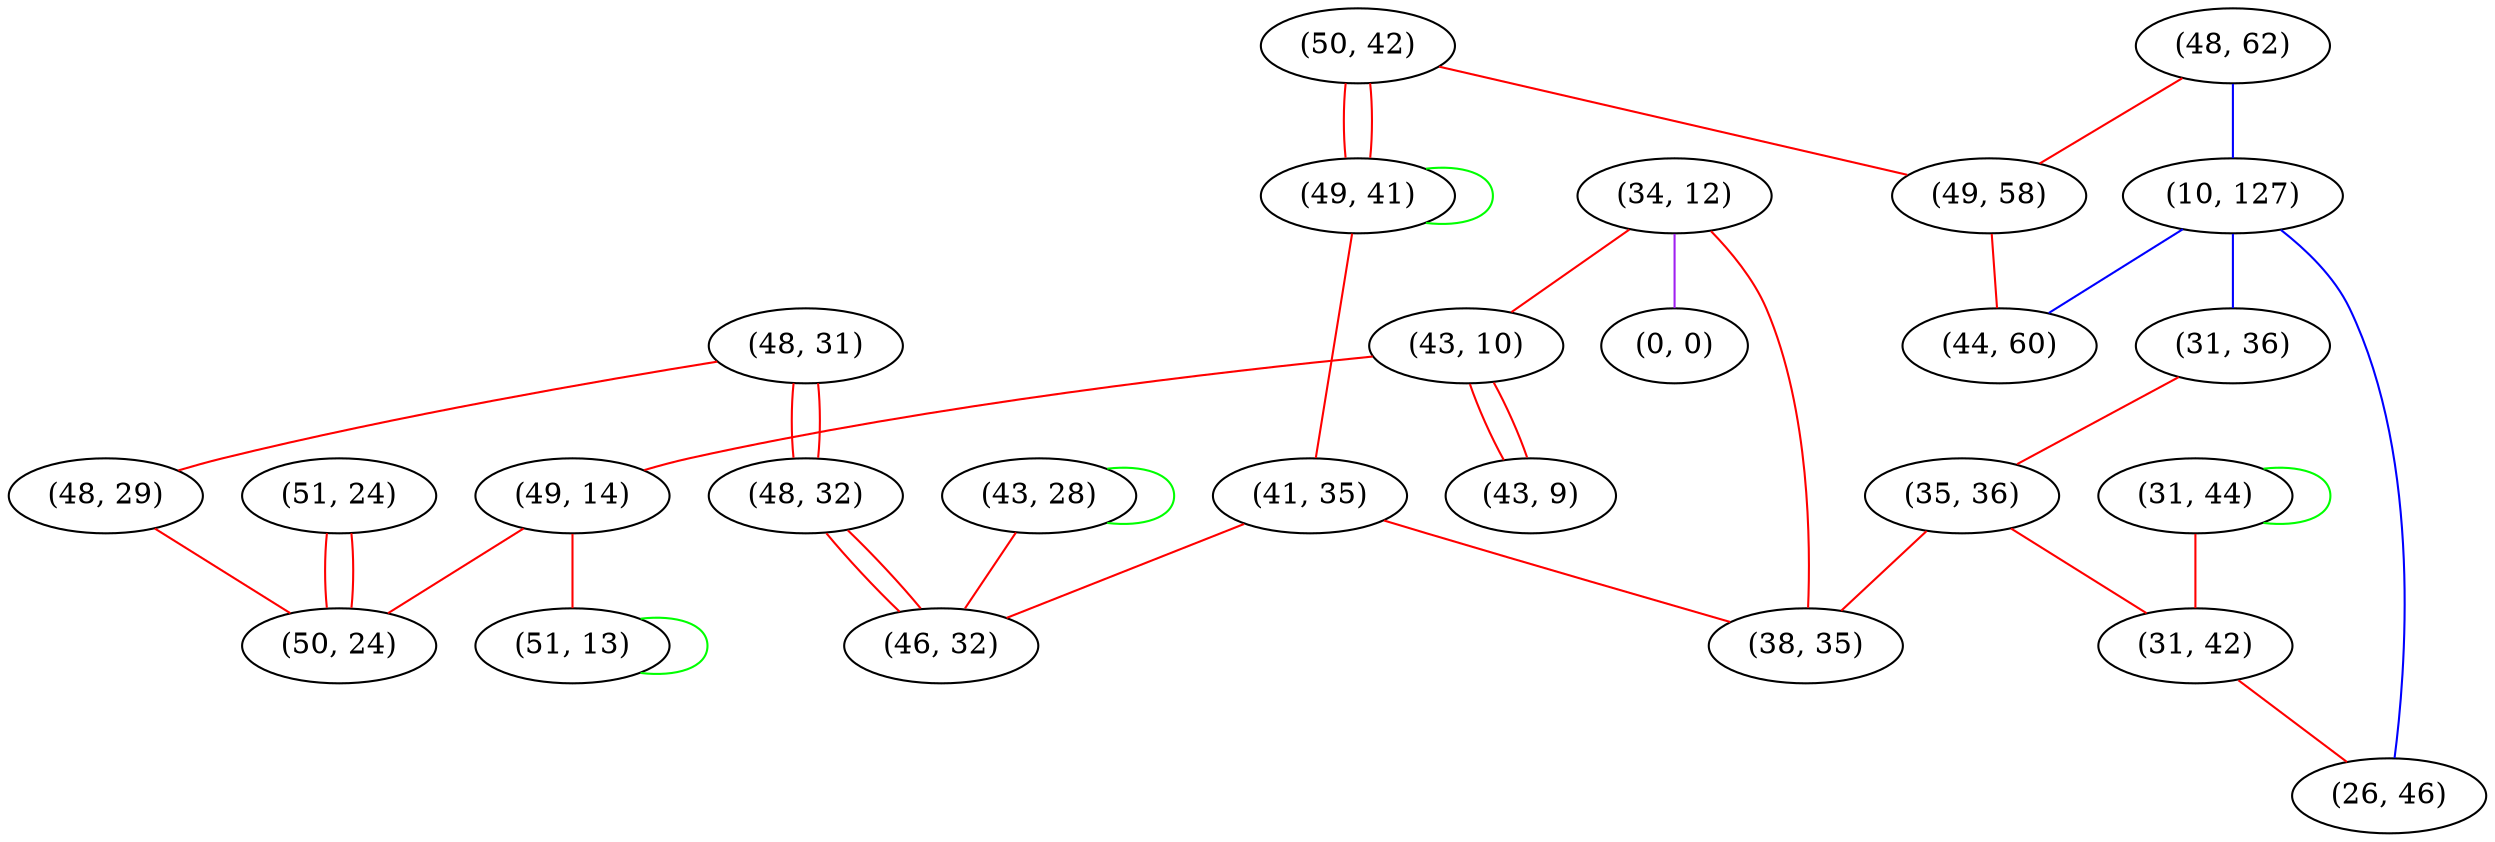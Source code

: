 graph "" {
"(48, 31)";
"(48, 62)";
"(31, 44)";
"(48, 32)";
"(50, 42)";
"(10, 127)";
"(51, 24)";
"(49, 41)";
"(31, 36)";
"(43, 28)";
"(34, 12)";
"(49, 58)";
"(44, 60)";
"(35, 36)";
"(31, 42)";
"(43, 10)";
"(0, 0)";
"(41, 35)";
"(48, 29)";
"(46, 32)";
"(49, 14)";
"(26, 46)";
"(50, 24)";
"(43, 9)";
"(38, 35)";
"(51, 13)";
"(48, 31)" -- "(48, 32)"  [color=red, key=0, weight=1];
"(48, 31)" -- "(48, 32)"  [color=red, key=1, weight=1];
"(48, 31)" -- "(48, 29)"  [color=red, key=0, weight=1];
"(48, 62)" -- "(49, 58)"  [color=red, key=0, weight=1];
"(48, 62)" -- "(10, 127)"  [color=blue, key=0, weight=3];
"(31, 44)" -- "(31, 44)"  [color=green, key=0, weight=2];
"(31, 44)" -- "(31, 42)"  [color=red, key=0, weight=1];
"(48, 32)" -- "(46, 32)"  [color=red, key=0, weight=1];
"(48, 32)" -- "(46, 32)"  [color=red, key=1, weight=1];
"(50, 42)" -- "(49, 58)"  [color=red, key=0, weight=1];
"(50, 42)" -- "(49, 41)"  [color=red, key=0, weight=1];
"(50, 42)" -- "(49, 41)"  [color=red, key=1, weight=1];
"(10, 127)" -- "(31, 36)"  [color=blue, key=0, weight=3];
"(10, 127)" -- "(44, 60)"  [color=blue, key=0, weight=3];
"(10, 127)" -- "(26, 46)"  [color=blue, key=0, weight=3];
"(51, 24)" -- "(50, 24)"  [color=red, key=0, weight=1];
"(51, 24)" -- "(50, 24)"  [color=red, key=1, weight=1];
"(49, 41)" -- "(41, 35)"  [color=red, key=0, weight=1];
"(49, 41)" -- "(49, 41)"  [color=green, key=0, weight=2];
"(31, 36)" -- "(35, 36)"  [color=red, key=0, weight=1];
"(43, 28)" -- "(43, 28)"  [color=green, key=0, weight=2];
"(43, 28)" -- "(46, 32)"  [color=red, key=0, weight=1];
"(34, 12)" -- "(38, 35)"  [color=red, key=0, weight=1];
"(34, 12)" -- "(43, 10)"  [color=red, key=0, weight=1];
"(34, 12)" -- "(0, 0)"  [color=purple, key=0, weight=4];
"(49, 58)" -- "(44, 60)"  [color=red, key=0, weight=1];
"(35, 36)" -- "(38, 35)"  [color=red, key=0, weight=1];
"(35, 36)" -- "(31, 42)"  [color=red, key=0, weight=1];
"(31, 42)" -- "(26, 46)"  [color=red, key=0, weight=1];
"(43, 10)" -- "(43, 9)"  [color=red, key=0, weight=1];
"(43, 10)" -- "(43, 9)"  [color=red, key=1, weight=1];
"(43, 10)" -- "(49, 14)"  [color=red, key=0, weight=1];
"(41, 35)" -- "(38, 35)"  [color=red, key=0, weight=1];
"(41, 35)" -- "(46, 32)"  [color=red, key=0, weight=1];
"(48, 29)" -- "(50, 24)"  [color=red, key=0, weight=1];
"(49, 14)" -- "(50, 24)"  [color=red, key=0, weight=1];
"(49, 14)" -- "(51, 13)"  [color=red, key=0, weight=1];
"(51, 13)" -- "(51, 13)"  [color=green, key=0, weight=2];
}
